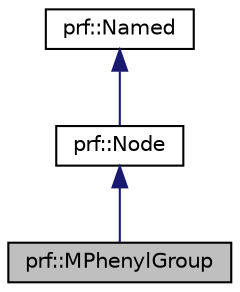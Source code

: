 digraph "prf::MPhenylGroup"
{
  bgcolor="transparent";
  edge [fontname="Helvetica",fontsize="10",labelfontname="Helvetica",labelfontsize="10"];
  node [fontname="Helvetica",fontsize="10",shape=record];
  Node1 [label="prf::MPhenylGroup",height=0.2,width=0.4,color="black", fillcolor="grey75", style="filled" fontcolor="black"];
  Node2 -> Node1 [dir="back",color="midnightblue",fontsize="10",style="solid",fontname="Helvetica"];
  Node2 [label="prf::Node",height=0.2,width=0.4,color="black",URL="$classprf_1_1Node.html",tooltip="A Node is (like in graph theory) a meeting point of a few bonds."];
  Node3 -> Node2 [dir="back",color="midnightblue",fontsize="10",style="solid",fontname="Helvetica"];
  Node3 [label="prf::Named",height=0.2,width=0.4,color="black",URL="$classprf_1_1Named.html",tooltip="Anything that has a name."];
}

